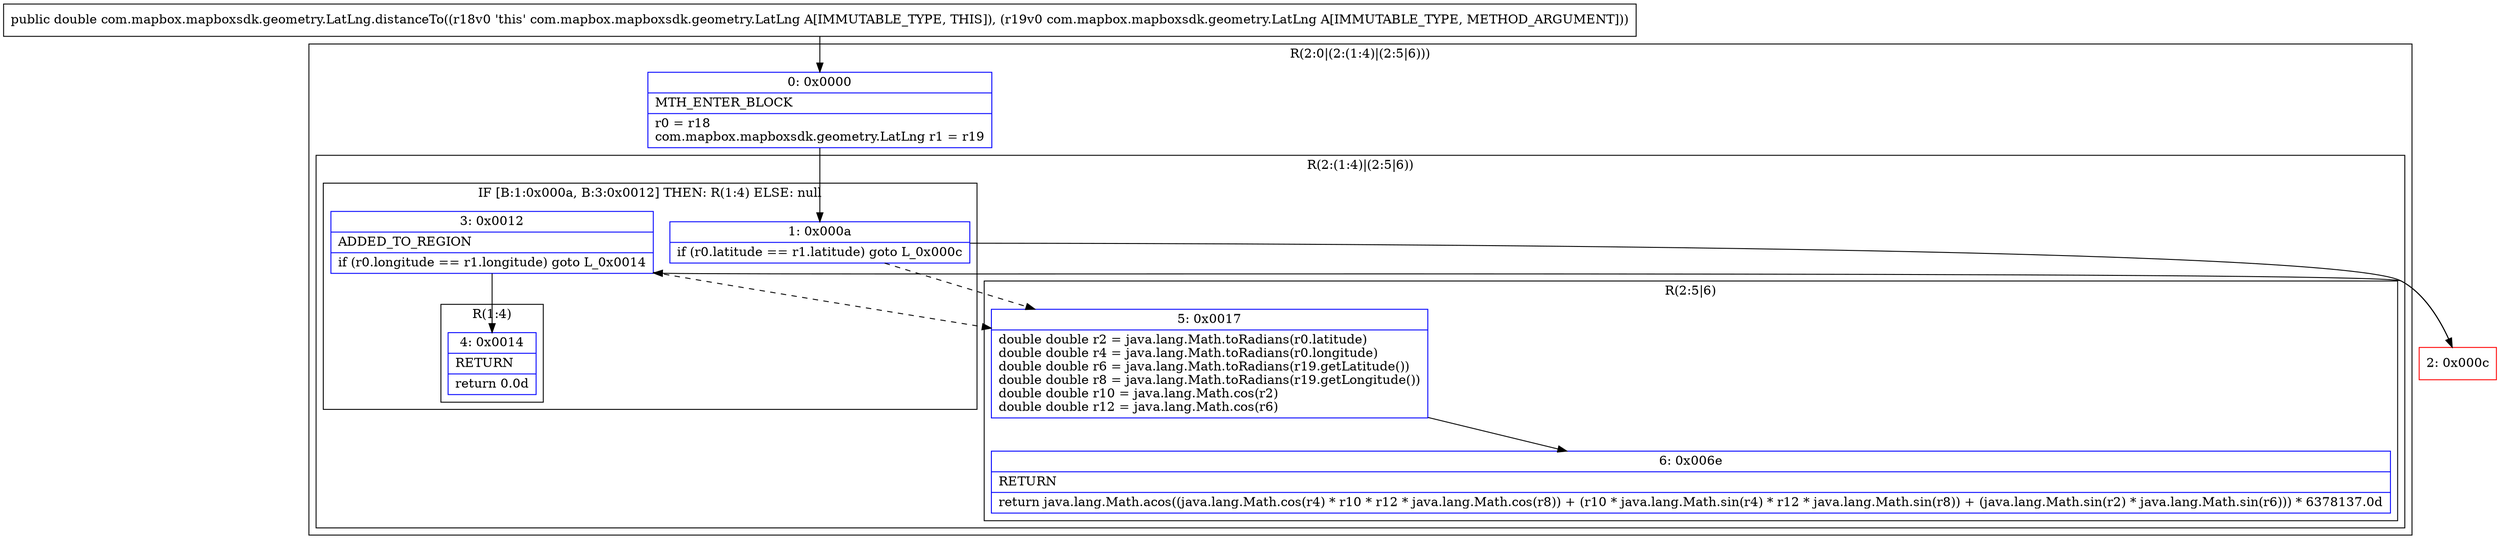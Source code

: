 digraph "CFG forcom.mapbox.mapboxsdk.geometry.LatLng.distanceTo(Lcom\/mapbox\/mapboxsdk\/geometry\/LatLng;)D" {
subgraph cluster_Region_221847644 {
label = "R(2:0|(2:(1:4)|(2:5|6)))";
node [shape=record,color=blue];
Node_0 [shape=record,label="{0\:\ 0x0000|MTH_ENTER_BLOCK\l|r0 = r18\lcom.mapbox.mapboxsdk.geometry.LatLng r1 = r19\l}"];
subgraph cluster_Region_854527999 {
label = "R(2:(1:4)|(2:5|6))";
node [shape=record,color=blue];
subgraph cluster_IfRegion_273813807 {
label = "IF [B:1:0x000a, B:3:0x0012] THEN: R(1:4) ELSE: null";
node [shape=record,color=blue];
Node_1 [shape=record,label="{1\:\ 0x000a|if (r0.latitude == r1.latitude) goto L_0x000c\l}"];
Node_3 [shape=record,label="{3\:\ 0x0012|ADDED_TO_REGION\l|if (r0.longitude == r1.longitude) goto L_0x0014\l}"];
subgraph cluster_Region_310971063 {
label = "R(1:4)";
node [shape=record,color=blue];
Node_4 [shape=record,label="{4\:\ 0x0014|RETURN\l|return 0.0d\l}"];
}
}
subgraph cluster_Region_1239512862 {
label = "R(2:5|6)";
node [shape=record,color=blue];
Node_5 [shape=record,label="{5\:\ 0x0017|double double r2 = java.lang.Math.toRadians(r0.latitude)\ldouble double r4 = java.lang.Math.toRadians(r0.longitude)\ldouble double r6 = java.lang.Math.toRadians(r19.getLatitude())\ldouble double r8 = java.lang.Math.toRadians(r19.getLongitude())\ldouble double r10 = java.lang.Math.cos(r2)\ldouble double r12 = java.lang.Math.cos(r6)\l}"];
Node_6 [shape=record,label="{6\:\ 0x006e|RETURN\l|return java.lang.Math.acos((java.lang.Math.cos(r4) * r10 * r12 * java.lang.Math.cos(r8)) + (r10 * java.lang.Math.sin(r4) * r12 * java.lang.Math.sin(r8)) + (java.lang.Math.sin(r2) * java.lang.Math.sin(r6))) * 6378137.0d\l}"];
}
}
}
Node_2 [shape=record,color=red,label="{2\:\ 0x000c}"];
MethodNode[shape=record,label="{public double com.mapbox.mapboxsdk.geometry.LatLng.distanceTo((r18v0 'this' com.mapbox.mapboxsdk.geometry.LatLng A[IMMUTABLE_TYPE, THIS]), (r19v0 com.mapbox.mapboxsdk.geometry.LatLng A[IMMUTABLE_TYPE, METHOD_ARGUMENT])) }"];
MethodNode -> Node_0;
Node_0 -> Node_1;
Node_1 -> Node_2;
Node_1 -> Node_5[style=dashed];
Node_3 -> Node_4;
Node_3 -> Node_5[style=dashed];
Node_5 -> Node_6;
Node_2 -> Node_3;
}

